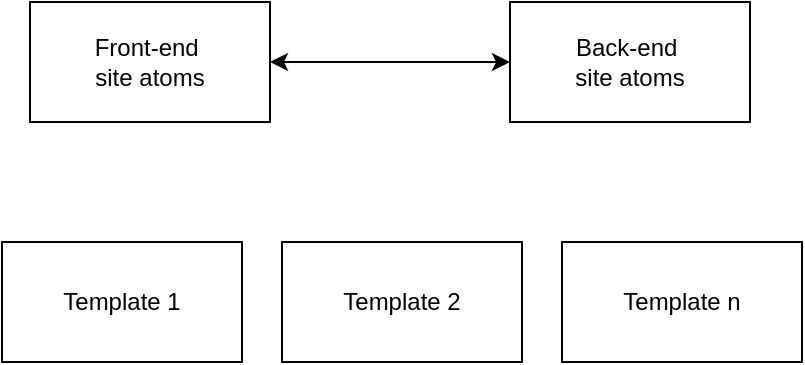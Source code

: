 <mxfile version="21.8.2" type="github">
  <diagram name="Page-1" id="Y25eAsdVAaffGs3fT1qd">
    <mxGraphModel dx="1434" dy="726" grid="1" gridSize="10" guides="1" tooltips="1" connect="1" arrows="1" fold="1" page="1" pageScale="1" pageWidth="827" pageHeight="1169" math="0" shadow="0">
      <root>
        <mxCell id="0" />
        <mxCell id="1" parent="0" />
        <mxCell id="bn0hbPZxCAhjNmP7slUR-1" value="&lt;div&gt;Front-end&amp;nbsp;&lt;/div&gt;&lt;div&gt;site atoms&lt;/div&gt;" style="rounded=0;whiteSpace=wrap;html=1;" vertex="1" parent="1">
          <mxGeometry x="234" y="40" width="120" height="60" as="geometry" />
        </mxCell>
        <mxCell id="bn0hbPZxCAhjNmP7slUR-2" value="&lt;div&gt;Back-end&amp;nbsp;&lt;/div&gt;&lt;div&gt;site atoms&lt;/div&gt;" style="rounded=0;whiteSpace=wrap;html=1;" vertex="1" parent="1">
          <mxGeometry x="474" y="40" width="120" height="60" as="geometry" />
        </mxCell>
        <mxCell id="bn0hbPZxCAhjNmP7slUR-3" value="" style="endArrow=classic;startArrow=classic;html=1;rounded=0;entryX=0;entryY=0.5;entryDx=0;entryDy=0;exitX=1;exitY=0.5;exitDx=0;exitDy=0;" edge="1" parent="1" source="bn0hbPZxCAhjNmP7slUR-1" target="bn0hbPZxCAhjNmP7slUR-2">
          <mxGeometry width="50" height="50" relative="1" as="geometry">
            <mxPoint x="384" y="340" as="sourcePoint" />
            <mxPoint x="434" y="290" as="targetPoint" />
          </mxGeometry>
        </mxCell>
        <mxCell id="bn0hbPZxCAhjNmP7slUR-4" value="Template 1" style="rounded=0;whiteSpace=wrap;html=1;" vertex="1" parent="1">
          <mxGeometry x="220" y="160" width="120" height="60" as="geometry" />
        </mxCell>
        <mxCell id="bn0hbPZxCAhjNmP7slUR-5" value="Template 2" style="rounded=0;whiteSpace=wrap;html=1;" vertex="1" parent="1">
          <mxGeometry x="360" y="160" width="120" height="60" as="geometry" />
        </mxCell>
        <mxCell id="bn0hbPZxCAhjNmP7slUR-6" value="Template n" style="rounded=0;whiteSpace=wrap;html=1;" vertex="1" parent="1">
          <mxGeometry x="500" y="160" width="120" height="60" as="geometry" />
        </mxCell>
      </root>
    </mxGraphModel>
  </diagram>
</mxfile>
